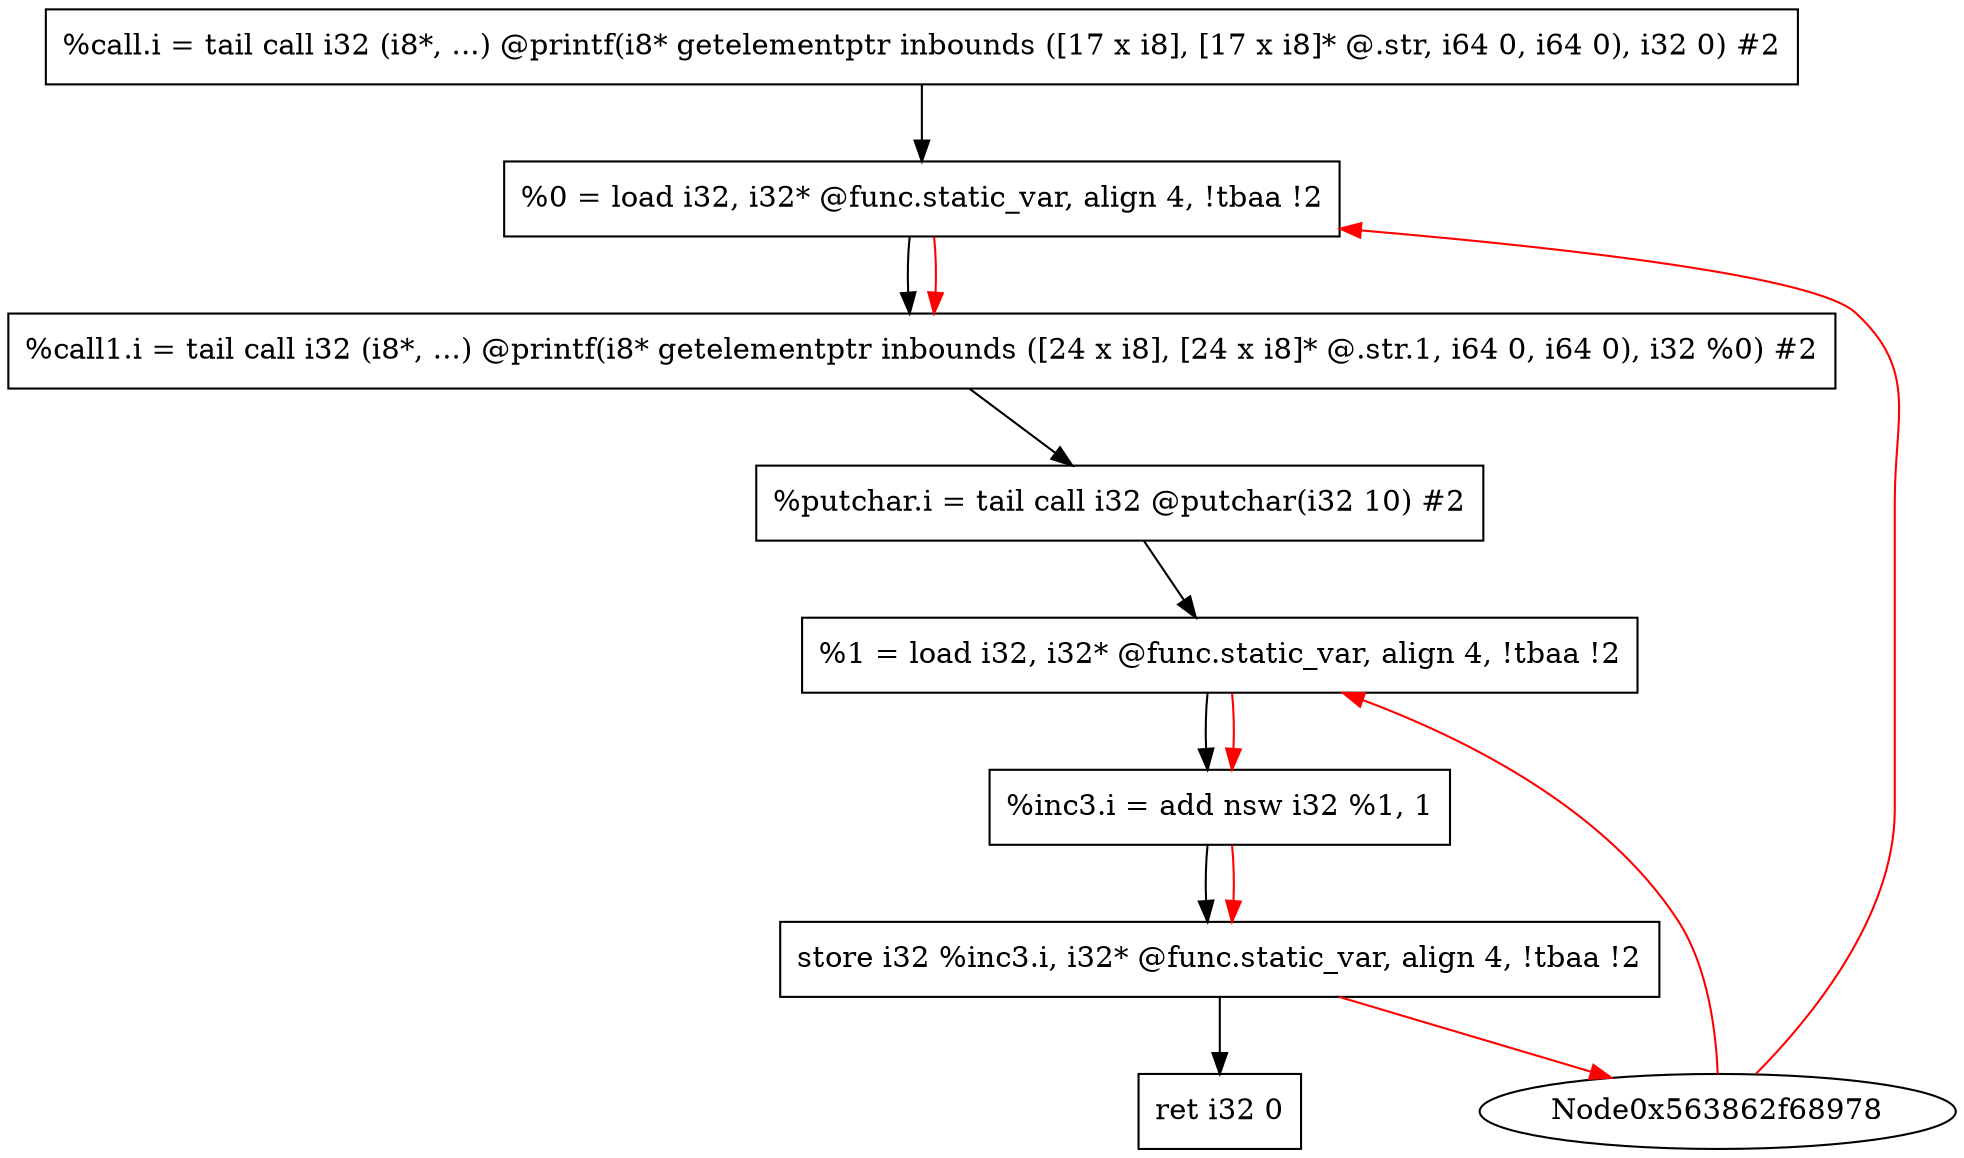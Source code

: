 digraph "CDFG for'main' function" {
	Node0x563862f6ce08[shape=record, label="  %call.i = tail call i32 (i8*, ...) @printf(i8* getelementptr inbounds ([17 x i8], [17 x i8]* @.str, i64 0, i64 0), i32 0) #2"];
	Node0x563862f6cd78[shape=record, label="  %0 = load i32, i32* @func.static_var, align 4, !tbaa !2"];
	Node0x563862f6cf88[shape=record, label="  %call1.i = tail call i32 (i8*, ...) @printf(i8* getelementptr inbounds ([24 x i8], [24 x i8]* @.str.1, i64 0, i64 0), i32 %0) #2"];
	Node0x563862f6d0c0[shape=record, label="  %putchar.i = tail call i32 @putchar(i32 10) #2"];
	Node0x563862f6d1a8[shape=record, label="  %1 = load i32, i32* @func.static_var, align 4, !tbaa !2"];
	Node0x563862f6d220[shape=record, label="  %inc3.i = add nsw i32 %1, 1"];
	Node0x563862f6d290[shape=record, label="  store i32 %inc3.i, i32* @func.static_var, align 4, !tbaa !2"];
	Node0x563862f6d2f8[shape=record, label="  ret i32 0"];
	Node0x563862f6ce08 -> Node0x563862f6cd78
	Node0x563862f6cd78 -> Node0x563862f6cf88
	Node0x563862f6cf88 -> Node0x563862f6d0c0
	Node0x563862f6d0c0 -> Node0x563862f6d1a8
	Node0x563862f6d1a8 -> Node0x563862f6d220
	Node0x563862f6d220 -> Node0x563862f6d290
	Node0x563862f6d290 -> Node0x563862f6d2f8
edge [color=red]
	Node0x563862f68978 -> Node0x563862f6cd78
	Node0x563862f6cd78 -> Node0x563862f6cf88
	Node0x563862f68978 -> Node0x563862f6d1a8
	Node0x563862f6d1a8 -> Node0x563862f6d220
	Node0x563862f6d220 -> Node0x563862f6d290
	Node0x563862f6d290 -> Node0x563862f68978
}
